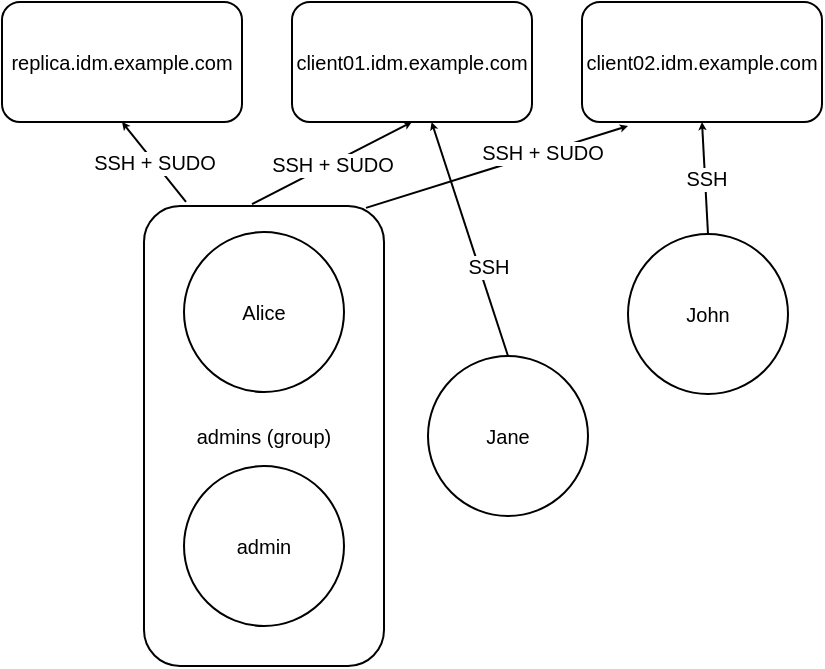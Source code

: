 <mxfile version="15.5.0" type="github">
  <diagram id="pX8wVDH-IkX9QpO-7R4u" name="Page-1">
    <mxGraphModel dx="512" dy="339" grid="1" gridSize="10" guides="1" tooltips="1" connect="1" arrows="1" fold="1" page="1" pageScale="1" pageWidth="827" pageHeight="1169" math="0" shadow="0">
      <root>
        <mxCell id="0" />
        <mxCell id="1" parent="0" />
        <mxCell id="fGTqdcgiN-9NYtmqQ6RH-1" value="&lt;font style=&quot;font-size: 10px&quot;&gt;replica.idm.example.com&lt;/font&gt;" style="rounded=1;whiteSpace=wrap;html=1;" vertex="1" parent="1">
          <mxGeometry x="50" y="70" width="120" height="60" as="geometry" />
        </mxCell>
        <mxCell id="fGTqdcgiN-9NYtmqQ6RH-2" value="&lt;div&gt;client01.idm.example.com&lt;/div&gt;" style="rounded=1;whiteSpace=wrap;html=1;fontSize=10;" vertex="1" parent="1">
          <mxGeometry x="195" y="70" width="120" height="60" as="geometry" />
        </mxCell>
        <mxCell id="fGTqdcgiN-9NYtmqQ6RH-3" value="client02.idm.example.com" style="rounded=1;whiteSpace=wrap;html=1;fontSize=10;" vertex="1" parent="1">
          <mxGeometry x="340" y="70" width="120" height="60" as="geometry" />
        </mxCell>
        <mxCell id="fGTqdcgiN-9NYtmqQ6RH-4" value="Alice" style="ellipse;whiteSpace=wrap;html=1;aspect=fixed;fontSize=10;" vertex="1" parent="1">
          <mxGeometry x="141" y="185" width="80" height="80" as="geometry" />
        </mxCell>
        <mxCell id="fGTqdcgiN-9NYtmqQ6RH-6" value="John" style="ellipse;whiteSpace=wrap;html=1;aspect=fixed;fontSize=10;" vertex="1" parent="1">
          <mxGeometry x="363" y="186" width="80" height="80" as="geometry" />
        </mxCell>
        <mxCell id="fGTqdcgiN-9NYtmqQ6RH-10" value="" style="endArrow=classic;html=1;rounded=0;fontSize=10;startSize=1;endSize=1;exitX=0.5;exitY=0;exitDx=0;exitDy=0;" edge="1" parent="1" source="fGTqdcgiN-9NYtmqQ6RH-6">
          <mxGeometry relative="1" as="geometry">
            <mxPoint x="400" y="181" as="sourcePoint" />
            <mxPoint x="400" y="130" as="targetPoint" />
          </mxGeometry>
        </mxCell>
        <mxCell id="fGTqdcgiN-9NYtmqQ6RH-11" value="&lt;div&gt;SSH&lt;/div&gt;" style="edgeLabel;resizable=0;html=1;align=center;verticalAlign=middle;fontSize=10;" connectable="0" vertex="1" parent="fGTqdcgiN-9NYtmqQ6RH-10">
          <mxGeometry relative="1" as="geometry" />
        </mxCell>
        <mxCell id="fGTqdcgiN-9NYtmqQ6RH-12" value="admin" style="ellipse;whiteSpace=wrap;html=1;aspect=fixed;fontSize=10;" vertex="1" parent="1">
          <mxGeometry x="141" y="302" width="80" height="80" as="geometry" />
        </mxCell>
        <mxCell id="fGTqdcgiN-9NYtmqQ6RH-13" value="admins (group)" style="rounded=1;whiteSpace=wrap;html=1;fontSize=10;fillColor=none;" vertex="1" parent="1">
          <mxGeometry x="121" y="172" width="120" height="230" as="geometry" />
        </mxCell>
        <mxCell id="fGTqdcgiN-9NYtmqQ6RH-14" value="" style="endArrow=classic;html=1;rounded=0;fontSize=10;startSize=1;endSize=1;exitX=0.175;exitY=-0.009;exitDx=0;exitDy=0;exitPerimeter=0;entryX=0.5;entryY=1;entryDx=0;entryDy=0;" edge="1" parent="1" source="fGTqdcgiN-9NYtmqQ6RH-13" target="fGTqdcgiN-9NYtmqQ6RH-1">
          <mxGeometry relative="1" as="geometry">
            <mxPoint x="220" y="220" as="sourcePoint" />
            <mxPoint x="320" y="220" as="targetPoint" />
          </mxGeometry>
        </mxCell>
        <mxCell id="fGTqdcgiN-9NYtmqQ6RH-15" value="&lt;div&gt;SSH + SUDO&lt;/div&gt;" style="edgeLabel;resizable=0;html=1;align=center;verticalAlign=middle;fontSize=10;fillColor=none;" connectable="0" vertex="1" parent="fGTqdcgiN-9NYtmqQ6RH-14">
          <mxGeometry relative="1" as="geometry" />
        </mxCell>
        <mxCell id="fGTqdcgiN-9NYtmqQ6RH-16" value="Jane" style="ellipse;whiteSpace=wrap;html=1;aspect=fixed;fontSize=10;" vertex="1" parent="1">
          <mxGeometry x="263" y="247" width="80" height="80" as="geometry" />
        </mxCell>
        <mxCell id="fGTqdcgiN-9NYtmqQ6RH-17" value="" style="endArrow=classic;html=1;rounded=0;fontSize=10;startSize=1;endSize=1;exitX=0.5;exitY=0;exitDx=0;exitDy=0;" edge="1" parent="1" source="fGTqdcgiN-9NYtmqQ6RH-16" target="fGTqdcgiN-9NYtmqQ6RH-2">
          <mxGeometry relative="1" as="geometry">
            <mxPoint x="220" y="220" as="sourcePoint" />
            <mxPoint x="320" y="220" as="targetPoint" />
          </mxGeometry>
        </mxCell>
        <mxCell id="fGTqdcgiN-9NYtmqQ6RH-18" value="&lt;div&gt;SSH&lt;/div&gt;" style="edgeLabel;resizable=0;html=1;align=center;verticalAlign=middle;fontSize=10;fillColor=none;" connectable="0" vertex="1" parent="fGTqdcgiN-9NYtmqQ6RH-17">
          <mxGeometry relative="1" as="geometry">
            <mxPoint x="9" y="13" as="offset" />
          </mxGeometry>
        </mxCell>
        <mxCell id="fGTqdcgiN-9NYtmqQ6RH-19" value="" style="endArrow=classic;html=1;rounded=0;fontSize=10;startSize=1;endSize=1;exitX=0.45;exitY=-0.004;exitDx=0;exitDy=0;exitPerimeter=0;entryX=0.5;entryY=1;entryDx=0;entryDy=0;" edge="1" parent="1" source="fGTqdcgiN-9NYtmqQ6RH-13" target="fGTqdcgiN-9NYtmqQ6RH-2">
          <mxGeometry relative="1" as="geometry">
            <mxPoint x="151" y="177.93" as="sourcePoint" />
            <mxPoint x="120" y="140" as="targetPoint" />
          </mxGeometry>
        </mxCell>
        <mxCell id="fGTqdcgiN-9NYtmqQ6RH-20" value="SSH + SUDO" style="edgeLabel;resizable=0;html=1;align=center;verticalAlign=middle;fontSize=10;fillColor=none;" connectable="0" vertex="1" parent="fGTqdcgiN-9NYtmqQ6RH-19">
          <mxGeometry relative="1" as="geometry" />
        </mxCell>
        <mxCell id="fGTqdcgiN-9NYtmqQ6RH-21" value="" style="endArrow=classic;html=1;rounded=0;fontSize=10;startSize=1;endSize=1;entryX=0.192;entryY=1.033;entryDx=0;entryDy=0;entryPerimeter=0;exitX=0.925;exitY=0.004;exitDx=0;exitDy=0;exitPerimeter=0;" edge="1" parent="1" source="fGTqdcgiN-9NYtmqQ6RH-13" target="fGTqdcgiN-9NYtmqQ6RH-3">
          <mxGeometry relative="1" as="geometry">
            <mxPoint x="230" y="160" as="sourcePoint" />
            <mxPoint x="265" y="140" as="targetPoint" />
          </mxGeometry>
        </mxCell>
        <mxCell id="fGTqdcgiN-9NYtmqQ6RH-22" value="SSH + SUDO" style="edgeLabel;resizable=0;html=1;align=center;verticalAlign=middle;fontSize=10;fillColor=none;" connectable="0" vertex="1" parent="fGTqdcgiN-9NYtmqQ6RH-21">
          <mxGeometry relative="1" as="geometry">
            <mxPoint x="22" y="-8" as="offset" />
          </mxGeometry>
        </mxCell>
      </root>
    </mxGraphModel>
  </diagram>
</mxfile>
